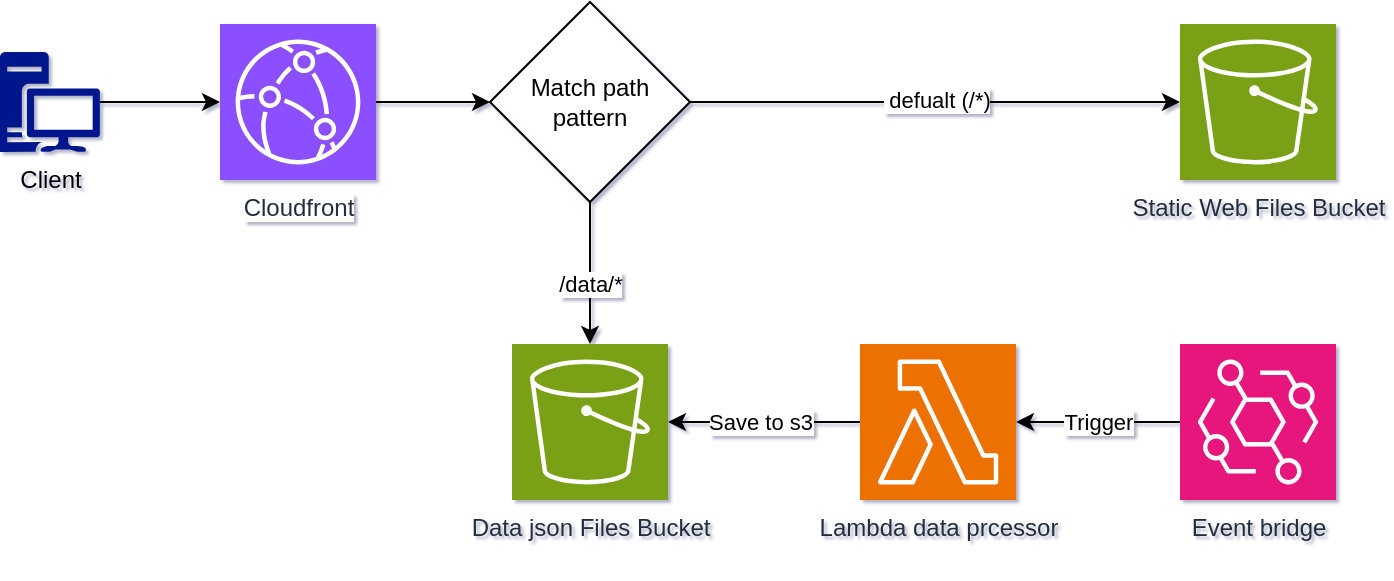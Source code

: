 <mxfile>
    <diagram name="CloudFront + S3 + Lambda Routing" id="cloudfront-s3-lambda-diagram">
        <mxGraphModel dx="692" dy="439" grid="1" gridSize="10" guides="1" tooltips="1" connect="1" arrows="1" fold="1" page="1" pageScale="1" pageWidth="850" pageHeight="1100" background="#ffffff" math="0" shadow="1">
            <root>
                <mxCell id="0"/>
                <mxCell id="1" parent="0"/>
                <mxCell id="21" value="" style="edgeStyle=none;html=1;" parent="1" source="12" target="20" edge="1">
                    <mxGeometry relative="1" as="geometry"/>
                </mxCell>
                <mxCell id="12" value="&lt;span style=&quot;background-color: light-dark(#ffffff, var(--ge-dark-color, #121212));&quot;&gt;Cloudfront&lt;/span&gt;" style="sketch=0;points=[[0,0,0],[0.25,0,0],[0.5,0,0],[0.75,0,0],[1,0,0],[0,1,0],[0.25,1,0],[0.5,1,0],[0.75,1,0],[1,1,0],[0,0.25,0],[0,0.5,0],[0,0.75,0],[1,0.25,0],[1,0.5,0],[1,0.75,0]];outlineConnect=0;fontColor=#232F3E;fillColor=#8C4FFF;strokeColor=#ffffff;dashed=0;verticalLabelPosition=bottom;verticalAlign=top;align=center;html=1;fontSize=12;fontStyle=0;aspect=fixed;shape=mxgraph.aws4.resourceIcon;resIcon=mxgraph.aws4.cloudfront;" parent="1" vertex="1">
                    <mxGeometry x="190" y="150" width="78" height="78" as="geometry"/>
                </mxCell>
                <mxCell id="28" value="" style="edgeStyle=none;html=1;" edge="1" parent="1" source="13" target="17">
                    <mxGeometry relative="1" as="geometry"/>
                </mxCell>
                <mxCell id="29" value="Save to s3" style="edgeLabel;html=1;align=center;verticalAlign=middle;resizable=0;points=[];" vertex="1" connectable="0" parent="28">
                    <mxGeometry x="0.146" y="1" relative="1" as="geometry">
                        <mxPoint x="5" y="-1" as="offset"/>
                    </mxGeometry>
                </mxCell>
                <mxCell id="13" value="Lambda data prcessor" style="sketch=0;points=[[0,0,0],[0.25,0,0],[0.5,0,0],[0.75,0,0],[1,0,0],[0,1,0],[0.25,1,0],[0.5,1,0],[0.75,1,0],[1,1,0],[0,0.25,0],[0,0.5,0],[0,0.75,0],[1,0.25,0],[1,0.5,0],[1,0.75,0]];outlineConnect=0;fontColor=#232F3E;fillColor=#ED7100;strokeColor=#ffffff;dashed=0;verticalLabelPosition=bottom;verticalAlign=top;align=center;html=1;fontSize=12;fontStyle=0;aspect=fixed;shape=mxgraph.aws4.resourceIcon;resIcon=mxgraph.aws4.lambda;" parent="1" vertex="1">
                    <mxGeometry x="510" y="310" width="78" height="78" as="geometry"/>
                </mxCell>
                <mxCell id="15" value="Trigger" style="edgeStyle=none;html=1;" parent="1" source="14" target="13" edge="1">
                    <mxGeometry relative="1" as="geometry"/>
                </mxCell>
                <mxCell id="14" value="Event bridge" style="sketch=0;points=[[0,0,0],[0.25,0,0],[0.5,0,0],[0.75,0,0],[1,0,0],[0,1,0],[0.25,1,0],[0.5,1,0],[0.75,1,0],[1,1,0],[0,0.25,0],[0,0.5,0],[0,0.75,0],[1,0.25,0],[1,0.5,0],[1,0.75,0]];outlineConnect=0;fontColor=#232F3E;fillColor=#E7157B;strokeColor=#ffffff;dashed=0;verticalLabelPosition=bottom;verticalAlign=top;align=center;html=1;fontSize=12;fontStyle=0;aspect=fixed;shape=mxgraph.aws4.resourceIcon;resIcon=mxgraph.aws4.eventbridge;" parent="1" vertex="1">
                    <mxGeometry x="670" y="310" width="78" height="78" as="geometry"/>
                </mxCell>
                <mxCell id="16" value="Static Web Files Bucket" style="sketch=0;points=[[0,0,0],[0.25,0,0],[0.5,0,0],[0.75,0,0],[1,0,0],[0,1,0],[0.25,1,0],[0.5,1,0],[0.75,1,0],[1,1,0],[0,0.25,0],[0,0.5,0],[0,0.75,0],[1,0.25,0],[1,0.5,0],[1,0.75,0]];outlineConnect=0;fontColor=#232F3E;fillColor=#7AA116;strokeColor=#ffffff;dashed=0;verticalLabelPosition=bottom;verticalAlign=top;align=center;html=1;fontSize=12;fontStyle=0;aspect=fixed;shape=mxgraph.aws4.resourceIcon;resIcon=mxgraph.aws4.s3;" parent="1" vertex="1">
                    <mxGeometry x="670" y="150" width="78" height="78" as="geometry"/>
                </mxCell>
                <mxCell id="17" value="Data json Files Bucket&lt;div&gt;&lt;br&gt;&lt;/div&gt;" style="sketch=0;points=[[0,0,0],[0.25,0,0],[0.5,0,0],[0.75,0,0],[1,0,0],[0,1,0],[0.25,1,0],[0.5,1,0],[0.75,1,0],[1,1,0],[0,0.25,0],[0,0.5,0],[0,0.75,0],[1,0.25,0],[1,0.5,0],[1,0.75,0]];outlineConnect=0;fontColor=#232F3E;fillColor=#7AA116;strokeColor=#ffffff;dashed=0;verticalLabelPosition=bottom;verticalAlign=top;align=center;html=1;fontSize=12;fontStyle=0;aspect=fixed;shape=mxgraph.aws4.resourceIcon;resIcon=mxgraph.aws4.s3;" parent="1" vertex="1">
                    <mxGeometry x="336" y="310" width="78" height="78" as="geometry"/>
                </mxCell>
                <mxCell id="23" value="" style="edgeStyle=none;html=1;" edge="1" parent="1" source="18" target="12">
                    <mxGeometry relative="1" as="geometry"/>
                </mxCell>
                <mxCell id="18" value="Client" style="sketch=0;aspect=fixed;pointerEvents=1;shadow=0;dashed=0;html=1;strokeColor=none;labelPosition=center;verticalLabelPosition=bottom;verticalAlign=top;align=center;fillColor=#00188D;shape=mxgraph.mscae.enterprise.workstation_client" parent="1" vertex="1">
                    <mxGeometry x="80" y="164" width="50" height="50" as="geometry"/>
                </mxCell>
                <mxCell id="24" value="" style="edgeStyle=none;html=1;" edge="1" parent="1" source="20" target="16">
                    <mxGeometry relative="1" as="geometry"/>
                </mxCell>
                <mxCell id="25" value="&amp;nbsp;defualt (/*)" style="edgeLabel;html=1;align=center;verticalAlign=middle;resizable=0;points=[];" vertex="1" connectable="0" parent="24">
                    <mxGeometry x="0.066" relative="1" as="geometry">
                        <mxPoint x="-8" y="-1" as="offset"/>
                    </mxGeometry>
                </mxCell>
                <mxCell id="26" style="edgeStyle=none;html=1;exitX=0.5;exitY=1;exitDx=0;exitDy=0;entryX=0.5;entryY=0;entryDx=0;entryDy=0;entryPerimeter=0;" edge="1" parent="1" source="20" target="17">
                    <mxGeometry relative="1" as="geometry">
                        <mxPoint x="375" y="290" as="targetPoint"/>
                    </mxGeometry>
                </mxCell>
                <mxCell id="27" value="/data/*" style="edgeLabel;html=1;align=center;verticalAlign=middle;resizable=0;points=[];" vertex="1" connectable="0" parent="26">
                    <mxGeometry x="-0.333" y="-1" relative="1" as="geometry">
                        <mxPoint x="1" y="17" as="offset"/>
                    </mxGeometry>
                </mxCell>
                <mxCell id="20" value="Match path pattern" style="rhombus;whiteSpace=wrap;html=1;labelBackgroundColor=none;labelBorderColor=none;" parent="1" vertex="1">
                    <mxGeometry x="325" y="139" width="100" height="100" as="geometry"/>
                </mxCell>
            </root>
        </mxGraphModel>
    </diagram>
</mxfile>